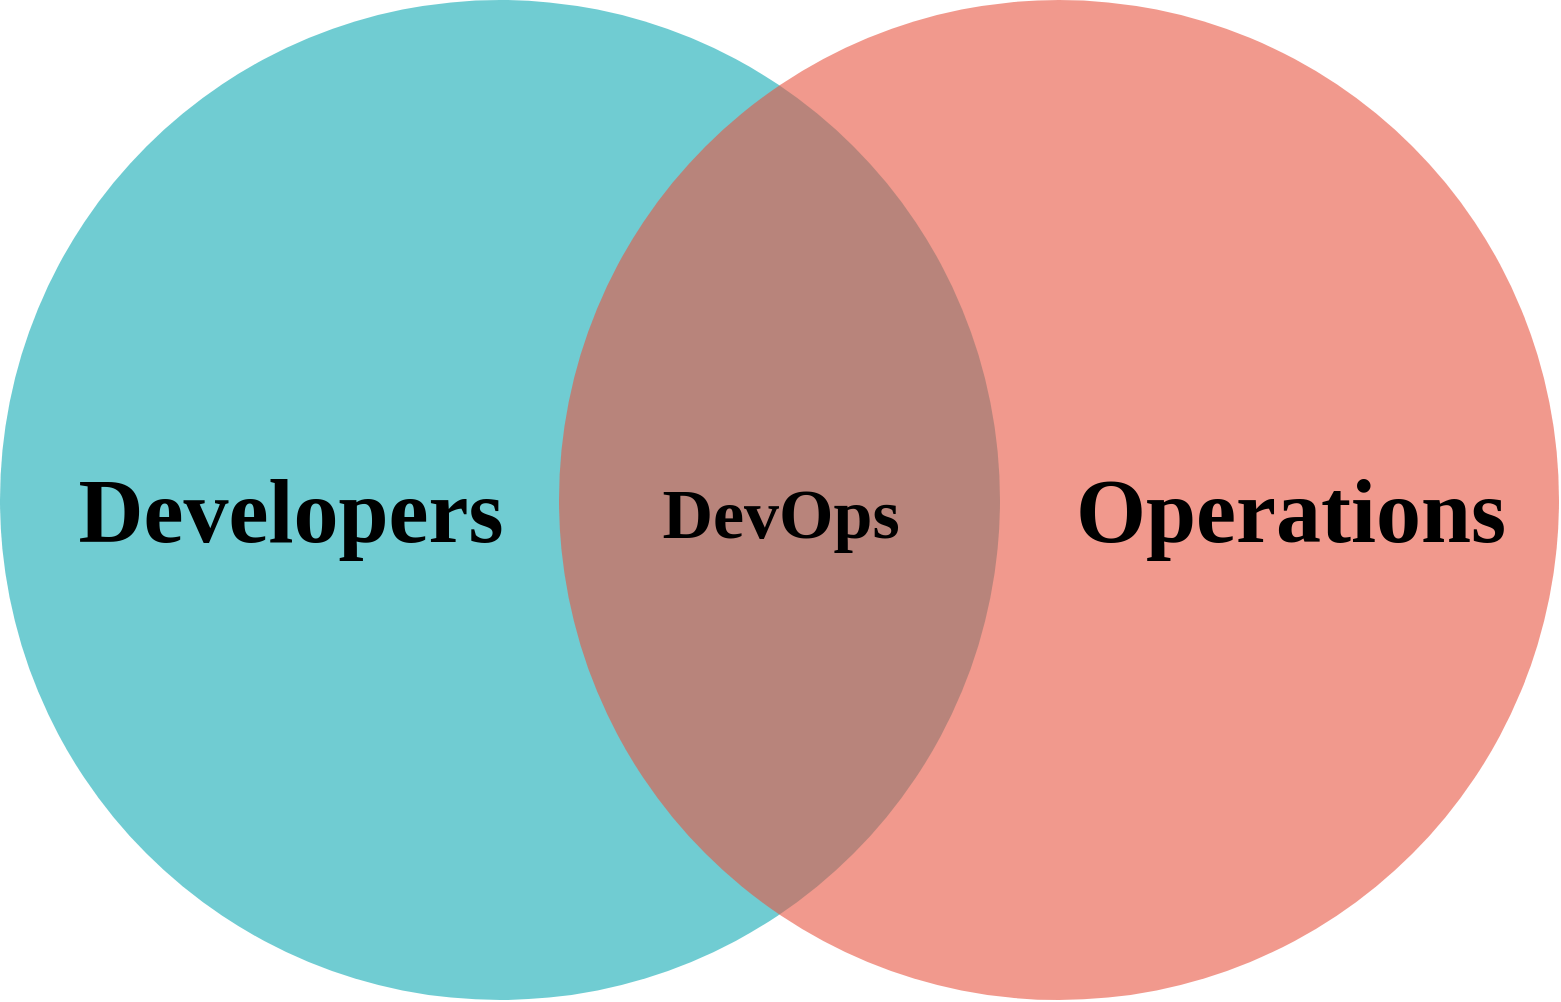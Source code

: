 <mxfile version="16.5.4" type="google"><diagram id="j61gP8MXD5A5-j-9qjuI" name="Page-1"><mxGraphModel dx="2249" dy="839" grid="1" gridSize="10" guides="1" tooltips="1" connect="1" arrows="1" fold="1" page="1" pageScale="1" pageWidth="827" pageHeight="1169" math="0" shadow="0"><root><mxCell id="0"/><mxCell id="1" parent="0"/><mxCell id="2WZJEuDiGRYnCtvf3LYy-1" value="" style="ellipse;fillColor=#12AAB5;opacity=60;strokeColor=none;html=1;fontColor=#FFFFFF;" vertex="1" parent="1"><mxGeometry x="-720" y="30" width="500" height="500" as="geometry"/></mxCell><mxCell id="2WZJEuDiGRYnCtvf3LYy-2" value="" style="ellipse;fillColor=#e85642;opacity=60;strokeColor=none;html=1;fontColor=#FFFFFF;" vertex="1" parent="1"><mxGeometry x="-440.5" y="30" width="500" height="500" as="geometry"/></mxCell><mxCell id="2WZJEuDiGRYnCtvf3LYy-3" value="Developers" style="text;fontSize=45;align=center;verticalAlign=middle;html=1;fontColor=#000000;fontFamily=Tahoma;fontStyle=1" vertex="1" parent="1"><mxGeometry x="-670" y="250" width="190" height="70" as="geometry"/></mxCell><mxCell id="2WZJEuDiGRYnCtvf3LYy-4" value="Operations" style="text;fontSize=45;align=center;verticalAlign=middle;html=1;fontColor=#000000;fontFamily=Tahoma;fontStyle=1" vertex="1" parent="1"><mxGeometry x="-170" y="250" width="190" height="70" as="geometry"/></mxCell><mxCell id="2WZJEuDiGRYnCtvf3LYy-5" value="DevOps" style="text;align=center;html=1;fontColor=#000000;fontSize=35;fontFamily=Tahoma;fontStyle=1" vertex="1" parent="1"><mxGeometry x="-350" y="260" width="40" height="40" as="geometry"/></mxCell></root></mxGraphModel></diagram></mxfile>